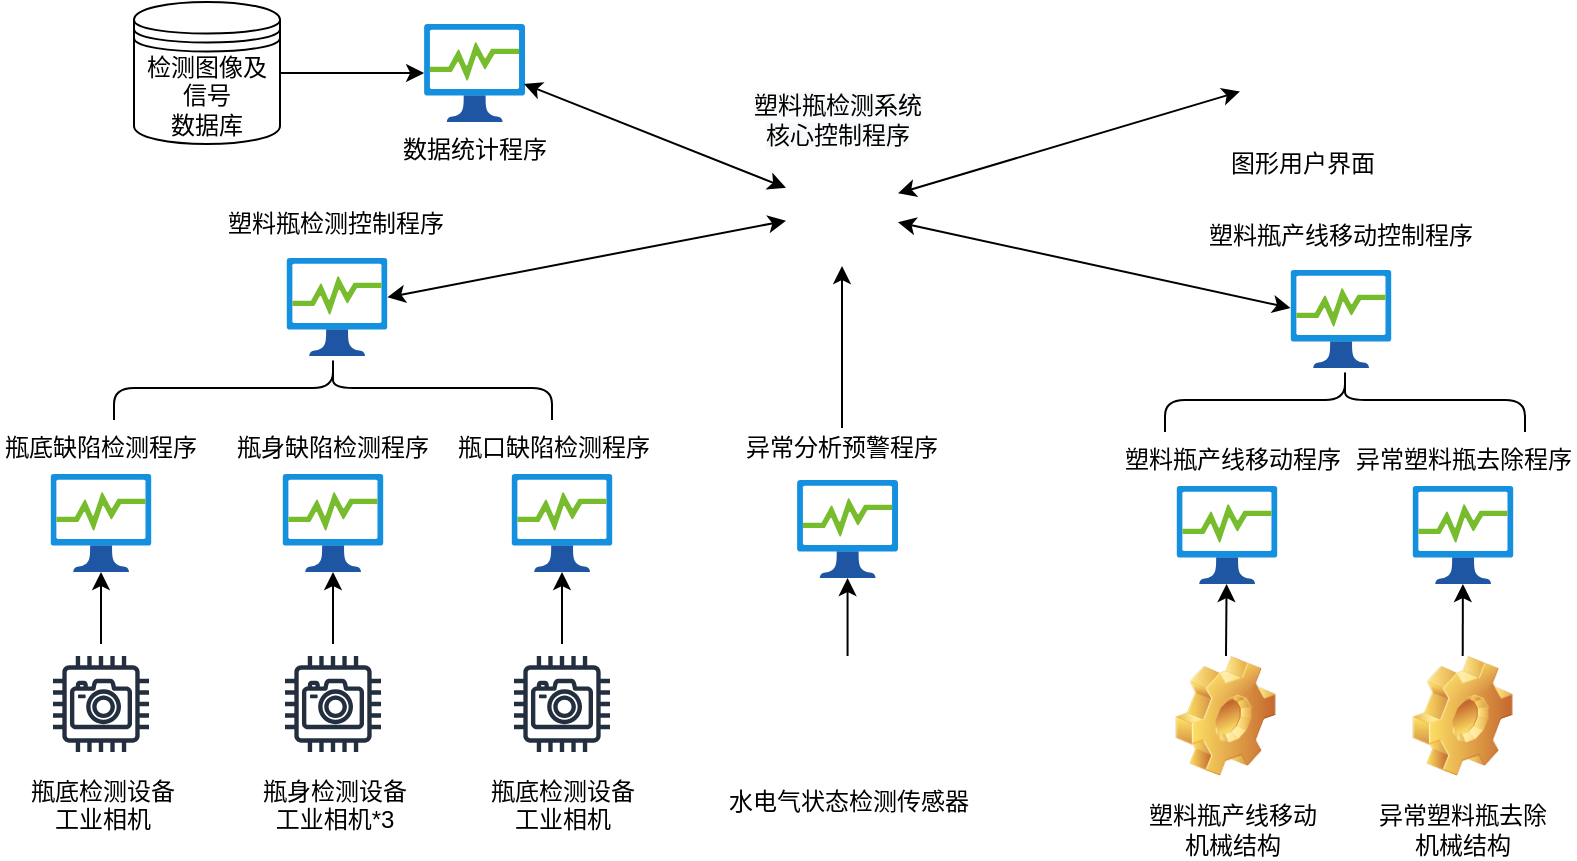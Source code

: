 <mxfile version="15.0.6" type="github">
  <diagram id="prtHgNgQTEPvFCAcTncT" name="Page-1">
    <mxGraphModel dx="1219" dy="550" grid="0" gridSize="10" guides="1" tooltips="1" connect="1" arrows="1" fold="1" page="1" pageScale="1" pageWidth="827" pageHeight="1169" math="0" shadow="0">
      <root>
        <mxCell id="0" />
        <mxCell id="1" parent="0" />
        <mxCell id="rq96tPClowwqihXNM7a8-43" value="&lt;span&gt;检测图像及信号&lt;/span&gt;&lt;br&gt;&lt;span&gt;数据库&lt;/span&gt;" style="shape=datastore;whiteSpace=wrap;html=1;" parent="1" vertex="1">
          <mxGeometry x="72" y="249" width="73" height="71" as="geometry" />
        </mxCell>
        <mxCell id="rq96tPClowwqihXNM7a8-46" value="&lt;span style=&quot;color: rgb(0 , 0 , 0)&quot;&gt;瓶身检测设备&lt;/span&gt;&lt;br style=&quot;color: rgb(0 , 0 , 0)&quot;&gt;&lt;span style=&quot;color: rgb(0 , 0 , 0)&quot;&gt;工业相机*3&lt;/span&gt;" style="outlineConnect=0;fontColor=#232F3E;gradientColor=none;strokeColor=#232F3E;fillColor=#ffffff;dashed=0;verticalLabelPosition=bottom;verticalAlign=top;align=center;html=1;fontSize=12;fontStyle=0;aspect=fixed;shape=mxgraph.aws4.resourceIcon;resIcon=mxgraph.aws4.camera;" parent="1" vertex="1">
          <mxGeometry x="141.5" y="570" width="60" height="60" as="geometry" />
        </mxCell>
        <mxCell id="rq96tPClowwqihXNM7a8-47" value="" style="aspect=fixed;html=1;points=[];align=center;image;fontSize=12;image=img/lib/azure2/general/Process_Explorer.svg;" parent="1" vertex="1">
          <mxGeometry x="30.28" y="485" width="50.44" height="49" as="geometry" />
        </mxCell>
        <mxCell id="rq96tPClowwqihXNM7a8-54" value="瓶底缺陷检测程序" style="text;html=1;strokeColor=none;fillColor=none;align=center;verticalAlign=middle;whiteSpace=wrap;rounded=0;" parent="1" vertex="1">
          <mxGeometry x="5" y="462" width="101" height="20" as="geometry" />
        </mxCell>
        <mxCell id="rq96tPClowwqihXNM7a8-44" value="&lt;span style=&quot;color: rgb(0 , 0 , 0)&quot;&gt;瓶底检测设备&lt;/span&gt;&lt;br style=&quot;color: rgb(0 , 0 , 0)&quot;&gt;&lt;span style=&quot;color: rgb(0 , 0 , 0)&quot;&gt;工业相机&lt;/span&gt;" style="outlineConnect=0;fontColor=#232F3E;gradientColor=none;strokeColor=#232F3E;fillColor=#ffffff;dashed=0;verticalLabelPosition=bottom;verticalAlign=top;align=center;html=1;fontSize=12;fontStyle=0;aspect=fixed;shape=mxgraph.aws4.resourceIcon;resIcon=mxgraph.aws4.camera;" parent="1" vertex="1">
          <mxGeometry x="25.5" y="570" width="60" height="60" as="geometry" />
        </mxCell>
        <mxCell id="rq96tPClowwqihXNM7a8-55" value="" style="endArrow=classic;html=1;" parent="1" source="rq96tPClowwqihXNM7a8-44" target="rq96tPClowwqihXNM7a8-47" edge="1">
          <mxGeometry width="50" height="50" relative="1" as="geometry">
            <mxPoint x="188.5" y="543" as="sourcePoint" />
            <mxPoint x="188.5" y="512" as="targetPoint" />
          </mxGeometry>
        </mxCell>
        <mxCell id="rq96tPClowwqihXNM7a8-57" value="" style="aspect=fixed;html=1;points=[];align=center;image;fontSize=12;image=img/lib/azure2/general/Process_Explorer.svg;" parent="1" vertex="1">
          <mxGeometry x="146.28" y="485" width="50.44" height="49" as="geometry" />
        </mxCell>
        <mxCell id="rq96tPClowwqihXNM7a8-58" value="" style="endArrow=classic;html=1;" parent="1" source="rq96tPClowwqihXNM7a8-46" target="rq96tPClowwqihXNM7a8-57" edge="1">
          <mxGeometry width="50" height="50" relative="1" as="geometry">
            <mxPoint x="339.5" y="457" as="sourcePoint" />
            <mxPoint x="389.5" y="407" as="targetPoint" />
          </mxGeometry>
        </mxCell>
        <mxCell id="rq96tPClowwqihXNM7a8-59" value="瓶身缺陷检测程序" style="text;html=1;strokeColor=none;fillColor=none;align=center;verticalAlign=middle;whiteSpace=wrap;rounded=0;" parent="1" vertex="1">
          <mxGeometry x="121" y="462" width="101" height="20" as="geometry" />
        </mxCell>
        <mxCell id="rq96tPClowwqihXNM7a8-60" value="" style="aspect=fixed;html=1;points=[];align=center;image;fontSize=12;image=img/lib/azure2/general/Process_Explorer.svg;" parent="1" vertex="1">
          <mxGeometry x="260.78" y="485" width="50.44" height="49" as="geometry" />
        </mxCell>
        <mxCell id="rq96tPClowwqihXNM7a8-61" value="" style="endArrow=classic;html=1;" parent="1" target="rq96tPClowwqihXNM7a8-60" edge="1">
          <mxGeometry width="50" height="50" relative="1" as="geometry">
            <mxPoint x="286" y="576" as="sourcePoint" />
            <mxPoint x="389.5" y="407" as="targetPoint" />
          </mxGeometry>
        </mxCell>
        <mxCell id="rq96tPClowwqihXNM7a8-62" value="瓶口缺陷检测程序" style="text;html=1;strokeColor=none;fillColor=none;align=center;verticalAlign=middle;whiteSpace=wrap;rounded=0;" parent="1" vertex="1">
          <mxGeometry x="229.5" y="462" width="103.5" height="20" as="geometry" />
        </mxCell>
        <mxCell id="rq96tPClowwqihXNM7a8-63" value="" style="shape=curlyBracket;whiteSpace=wrap;html=1;rounded=1;flipH=1;direction=south;" parent="1" vertex="1">
          <mxGeometry x="62" y="426" width="219" height="32" as="geometry" />
        </mxCell>
        <mxCell id="rq96tPClowwqihXNM7a8-64" value="" style="aspect=fixed;html=1;points=[];align=center;image;fontSize=12;image=img/lib/azure2/general/Process_Explorer.svg;" parent="1" vertex="1">
          <mxGeometry x="148.28" y="377" width="50.44" height="49" as="geometry" />
        </mxCell>
        <mxCell id="rq96tPClowwqihXNM7a8-65" value="塑料瓶检测控制程序" style="text;html=1;strokeColor=none;fillColor=none;align=center;verticalAlign=middle;whiteSpace=wrap;rounded=0;" parent="1" vertex="1">
          <mxGeometry x="111.5" y="350" width="122" height="20" as="geometry" />
        </mxCell>
        <mxCell id="rq96tPClowwqihXNM7a8-66" value="" style="shape=image;html=1;verticalLabelPosition=bottom;verticalAlign=top;imageAspect=0;image=img/clipart/Gear_128x128.png" parent="1" vertex="1">
          <mxGeometry x="592.75" y="576" width="50" height="60" as="geometry" />
        </mxCell>
        <mxCell id="rq96tPClowwqihXNM7a8-69" value="塑料瓶产线移动&lt;br&gt;机械结构" style="text;html=1;strokeColor=none;fillColor=none;align=center;verticalAlign=middle;whiteSpace=wrap;rounded=0;" parent="1" vertex="1">
          <mxGeometry x="577" y="653" width="88.5" height="20" as="geometry" />
        </mxCell>
        <mxCell id="rq96tPClowwqihXNM7a8-70" value="" style="shape=image;html=1;verticalLabelPosition=bottom;verticalAlign=top;imageAspect=0;image=img/clipart/Gear_128x128.png" parent="1" vertex="1">
          <mxGeometry x="711.28" y="576" width="50" height="60" as="geometry" />
        </mxCell>
        <mxCell id="rq96tPClowwqihXNM7a8-71" value="异常塑料瓶去除&lt;br&gt;机械结构" style="text;html=1;strokeColor=none;fillColor=none;align=center;verticalAlign=middle;whiteSpace=wrap;rounded=0;" parent="1" vertex="1">
          <mxGeometry x="692.25" y="653" width="88.5" height="20" as="geometry" />
        </mxCell>
        <mxCell id="rq96tPClowwqihXNM7a8-72" value="" style="aspect=fixed;html=1;points=[];align=center;image;fontSize=12;image=img/lib/azure2/general/Process_Explorer.svg;" parent="1" vertex="1">
          <mxGeometry x="593.28" y="491" width="50.44" height="49" as="geometry" />
        </mxCell>
        <mxCell id="rq96tPClowwqihXNM7a8-73" value="异常塑料瓶去除程序" style="text;html=1;strokeColor=none;fillColor=none;align=center;verticalAlign=middle;whiteSpace=wrap;rounded=0;" parent="1" vertex="1">
          <mxGeometry x="680.5" y="468" width="112" height="20" as="geometry" />
        </mxCell>
        <mxCell id="rq96tPClowwqihXNM7a8-74" value="" style="aspect=fixed;html=1;points=[];align=center;image;fontSize=12;image=img/lib/azure2/general/Process_Explorer.svg;" parent="1" vertex="1">
          <mxGeometry x="711.28" y="491" width="50.44" height="49" as="geometry" />
        </mxCell>
        <mxCell id="rq96tPClowwqihXNM7a8-75" value="塑料瓶产线移动程序" style="text;html=1;strokeColor=none;fillColor=none;align=center;verticalAlign=middle;whiteSpace=wrap;rounded=0;" parent="1" vertex="1">
          <mxGeometry x="566" y="468" width="110.5" height="20" as="geometry" />
        </mxCell>
        <mxCell id="rq96tPClowwqihXNM7a8-76" value="" style="endArrow=classic;html=1;" parent="1" source="rq96tPClowwqihXNM7a8-66" target="rq96tPClowwqihXNM7a8-72" edge="1">
          <mxGeometry width="50" height="50" relative="1" as="geometry">
            <mxPoint x="563.5" y="506" as="sourcePoint" />
            <mxPoint x="613.5" y="523" as="targetPoint" />
          </mxGeometry>
        </mxCell>
        <mxCell id="rq96tPClowwqihXNM7a8-77" value="" style="endArrow=classic;html=1;" parent="1" source="rq96tPClowwqihXNM7a8-70" target="rq96tPClowwqihXNM7a8-74" edge="1">
          <mxGeometry width="50" height="50" relative="1" as="geometry">
            <mxPoint x="567" y="506" as="sourcePoint" />
            <mxPoint x="617" y="456" as="targetPoint" />
          </mxGeometry>
        </mxCell>
        <mxCell id="rq96tPClowwqihXNM7a8-79" value="" style="shape=curlyBracket;whiteSpace=wrap;html=1;rounded=1;flipH=1;direction=south;" parent="1" vertex="1">
          <mxGeometry x="587.5" y="432" width="180" height="32" as="geometry" />
        </mxCell>
        <mxCell id="rq96tPClowwqihXNM7a8-80" value="" style="aspect=fixed;html=1;points=[];align=center;image;fontSize=12;image=img/lib/azure2/general/Process_Explorer.svg;" parent="1" vertex="1">
          <mxGeometry x="650.28" y="383" width="50.44" height="49" as="geometry" />
        </mxCell>
        <mxCell id="rq96tPClowwqihXNM7a8-81" value="塑料瓶产线移动控制程序" style="text;html=1;strokeColor=none;fillColor=none;align=center;verticalAlign=middle;whiteSpace=wrap;rounded=0;" parent="1" vertex="1">
          <mxGeometry x="608" y="356" width="135" height="20" as="geometry" />
        </mxCell>
        <mxCell id="rq96tPClowwqihXNM7a8-82" value="" style="shape=image;html=1;verticalAlign=top;verticalLabelPosition=bottom;labelBackgroundColor=#ffffff;imageAspect=0;aspect=fixed;image=https://cdn3.iconfinder.com/data/icons/social-rounded-2/72/Codepen-128.png" parent="1" vertex="1">
          <mxGeometry x="398" y="325" width="56" height="56" as="geometry" />
        </mxCell>
        <mxCell id="rq96tPClowwqihXNM7a8-83" value="&#xa;&#xa;&lt;span style=&quot;color: rgb(0, 0, 0); font-family: helvetica; font-size: 12px; font-style: normal; font-weight: 400; letter-spacing: normal; text-align: center; text-indent: 0px; text-transform: none; word-spacing: 0px; background-color: rgb(248, 249, 250); display: inline; float: none;&quot;&gt;塑料瓶检测系统&lt;/span&gt;&lt;br style=&quot;color: rgb(0, 0, 0); font-family: helvetica; font-size: 12px; font-style: normal; font-weight: 400; letter-spacing: normal; text-align: center; text-indent: 0px; text-transform: none; word-spacing: 0px; background-color: rgb(248, 249, 250);&quot;&gt;&lt;span style=&quot;color: rgb(0, 0, 0); font-family: helvetica; font-size: 12px; font-style: normal; font-weight: 400; letter-spacing: normal; text-align: center; text-indent: 0px; text-transform: none; word-spacing: 0px; background-color: rgb(248, 249, 250); display: inline; float: none;&quot;&gt;核心控制程序&lt;/span&gt;&#xa;&#xa;" style="text;html=1;strokeColor=none;fillColor=none;align=center;verticalAlign=middle;whiteSpace=wrap;rounded=0;" parent="1" vertex="1">
          <mxGeometry x="374" y="298" width="100" height="20" as="geometry" />
        </mxCell>
        <mxCell id="rq96tPClowwqihXNM7a8-84" value="" style="shape=image;html=1;verticalAlign=top;verticalLabelPosition=bottom;labelBackgroundColor=#ffffff;imageAspect=0;aspect=fixed;image=https://cdn4.iconfinder.com/data/icons/Isloo_icons_by_IconFinder/128/screen_on.png" parent="1" vertex="1">
          <mxGeometry x="625" y="253.5" width="62" height="62" as="geometry" />
        </mxCell>
        <mxCell id="rq96tPClowwqihXNM7a8-85" value="" style="endArrow=classic;startArrow=classic;html=1;" parent="1" source="rq96tPClowwqihXNM7a8-64" target="rq96tPClowwqihXNM7a8-82" edge="1">
          <mxGeometry width="50" height="50" relative="1" as="geometry">
            <mxPoint x="404" y="375" as="sourcePoint" />
            <mxPoint x="454" y="325" as="targetPoint" />
          </mxGeometry>
        </mxCell>
        <mxCell id="rq96tPClowwqihXNM7a8-86" value="" style="endArrow=classic;startArrow=classic;html=1;" parent="1" source="rq96tPClowwqihXNM7a8-80" target="rq96tPClowwqihXNM7a8-82" edge="1">
          <mxGeometry width="50" height="50" relative="1" as="geometry">
            <mxPoint x="404" y="375" as="sourcePoint" />
            <mxPoint x="454" y="325" as="targetPoint" />
          </mxGeometry>
        </mxCell>
        <mxCell id="rq96tPClowwqihXNM7a8-87" value="图形用户界面" style="text;html=1;strokeColor=none;fillColor=none;align=center;verticalAlign=middle;whiteSpace=wrap;rounded=0;" parent="1" vertex="1">
          <mxGeometry x="615.5" y="320" width="81" height="20" as="geometry" />
        </mxCell>
        <mxCell id="rq96tPClowwqihXNM7a8-88" value="数据统计程序" style="aspect=fixed;html=1;points=[];align=center;image;fontSize=12;image=img/lib/azure2/general/Process_Explorer.svg;" parent="1" vertex="1">
          <mxGeometry x="217.06" y="260" width="50.44" height="49" as="geometry" />
        </mxCell>
        <mxCell id="rq96tPClowwqihXNM7a8-89" value="" style="endArrow=classic;html=1;" parent="1" source="rq96tPClowwqihXNM7a8-43" target="rq96tPClowwqihXNM7a8-88" edge="1">
          <mxGeometry width="50" height="50" relative="1" as="geometry">
            <mxPoint x="391.56" y="364" as="sourcePoint" />
            <mxPoint x="441.56" y="314" as="targetPoint" />
          </mxGeometry>
        </mxCell>
        <mxCell id="rq96tPClowwqihXNM7a8-90" value="" style="endArrow=classic;startArrow=classic;html=1;exitX=0.99;exitY=0.612;exitDx=0;exitDy=0;exitPerimeter=0;" parent="1" source="rq96tPClowwqihXNM7a8-88" target="rq96tPClowwqihXNM7a8-82" edge="1">
          <mxGeometry width="50" height="50" relative="1" as="geometry">
            <mxPoint x="404" y="368" as="sourcePoint" />
            <mxPoint x="454" y="318" as="targetPoint" />
          </mxGeometry>
        </mxCell>
        <mxCell id="rq96tPClowwqihXNM7a8-91" value="" style="endArrow=classic;startArrow=classic;html=1;" parent="1" source="rq96tPClowwqihXNM7a8-84" target="rq96tPClowwqihXNM7a8-82" edge="1">
          <mxGeometry width="50" height="50" relative="1" as="geometry">
            <mxPoint x="404" y="368" as="sourcePoint" />
            <mxPoint x="454" y="318" as="targetPoint" />
          </mxGeometry>
        </mxCell>
        <mxCell id="rq96tPClowwqihXNM7a8-94" value="" style="aspect=fixed;html=1;points=[];align=center;image;fontSize=12;image=img/lib/azure2/general/Process_Explorer.svg;" parent="1" vertex="1">
          <mxGeometry x="403.56" y="488" width="50.44" height="49" as="geometry" />
        </mxCell>
        <mxCell id="rq96tPClowwqihXNM7a8-93" value="水电气状态检测传感器" style="shape=image;html=1;verticalAlign=top;verticalLabelPosition=bottom;labelBackgroundColor=#ffffff;imageAspect=0;aspect=fixed;image=https://cdn0.iconfinder.com/data/icons/security-double-colour-blue-black-vol-2/52/laser__light__science__technology-128.png" parent="1" vertex="1">
          <mxGeometry x="399.28" y="576" width="59" height="59" as="geometry" />
        </mxCell>
        <mxCell id="rq96tPClowwqihXNM7a8-96" value="" style="endArrow=classic;html=1;" parent="1" source="rq96tPClowwqihXNM7a8-93" target="rq96tPClowwqihXNM7a8-94" edge="1">
          <mxGeometry width="50" height="50" relative="1" as="geometry">
            <mxPoint x="404" y="454" as="sourcePoint" />
            <mxPoint x="454" y="404" as="targetPoint" />
          </mxGeometry>
        </mxCell>
        <mxCell id="rq96tPClowwqihXNM7a8-97" value="异常分析预警程序" style="text;html=1;strokeColor=none;fillColor=none;align=center;verticalAlign=middle;whiteSpace=wrap;rounded=0;" parent="1" vertex="1">
          <mxGeometry x="374.25" y="462" width="103.5" height="20" as="geometry" />
        </mxCell>
        <mxCell id="rq96tPClowwqihXNM7a8-98" value="" style="endArrow=classic;html=1;entryX=0.5;entryY=1;entryDx=0;entryDy=0;exitX=0.5;exitY=0;exitDx=0;exitDy=0;" parent="1" source="rq96tPClowwqihXNM7a8-97" target="rq96tPClowwqihXNM7a8-82" edge="1">
          <mxGeometry width="50" height="50" relative="1" as="geometry">
            <mxPoint x="404" y="539" as="sourcePoint" />
            <mxPoint x="454" y="489" as="targetPoint" />
          </mxGeometry>
        </mxCell>
        <mxCell id="SYxhuxBC6G4LMbZ2e7tH-1" value="&lt;span style=&quot;color: rgb(0 , 0 , 0)&quot;&gt;瓶底检测设备&lt;/span&gt;&lt;br style=&quot;color: rgb(0 , 0 , 0)&quot;&gt;&lt;span style=&quot;color: rgb(0 , 0 , 0)&quot;&gt;工业相机&lt;/span&gt;" style="outlineConnect=0;fontColor=#232F3E;gradientColor=none;strokeColor=#232F3E;fillColor=#ffffff;dashed=0;verticalLabelPosition=bottom;verticalAlign=top;align=center;html=1;fontSize=12;fontStyle=0;aspect=fixed;shape=mxgraph.aws4.resourceIcon;resIcon=mxgraph.aws4.camera;" vertex="1" parent="1">
          <mxGeometry x="256" y="570" width="60" height="60" as="geometry" />
        </mxCell>
      </root>
    </mxGraphModel>
  </diagram>
</mxfile>
